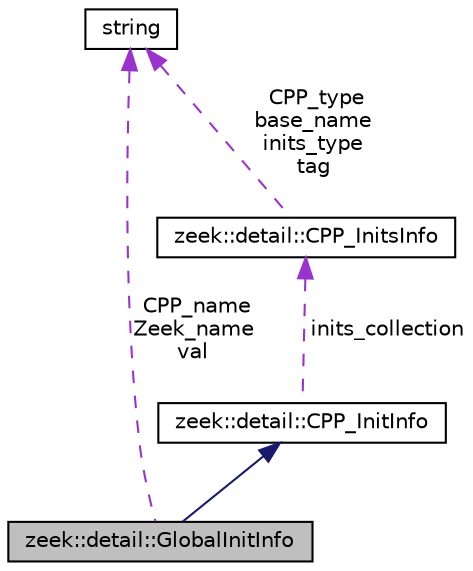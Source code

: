 digraph "zeek::detail::GlobalInitInfo"
{
 // LATEX_PDF_SIZE
  edge [fontname="Helvetica",fontsize="10",labelfontname="Helvetica",labelfontsize="10"];
  node [fontname="Helvetica",fontsize="10",shape=record];
  Node1 [label="zeek::detail::GlobalInitInfo",height=0.2,width=0.4,color="black", fillcolor="grey75", style="filled", fontcolor="black",tooltip=" "];
  Node2 -> Node1 [dir="back",color="midnightblue",fontsize="10",style="solid",fontname="Helvetica"];
  Node2 [label="zeek::detail::CPP_InitInfo",height=0.2,width=0.4,color="black", fillcolor="white", style="filled",URL="$de/dd6/classzeek_1_1detail_1_1CPP__InitInfo.html",tooltip=" "];
  Node3 -> Node2 [dir="back",color="darkorchid3",fontsize="10",style="dashed",label=" inits_collection" ,fontname="Helvetica"];
  Node3 [label="zeek::detail::CPP_InitsInfo",height=0.2,width=0.4,color="black", fillcolor="white", style="filled",URL="$d4/d31/classzeek_1_1detail_1_1CPP__InitsInfo.html",tooltip=" "];
  Node4 -> Node3 [dir="back",color="darkorchid3",fontsize="10",style="dashed",label=" CPP_type\nbase_name\ninits_type\ntag" ,fontname="Helvetica"];
  Node4 [label="string",height=0.2,width=0.4,color="black", fillcolor="white", style="filled",tooltip=" "];
  Node4 -> Node1 [dir="back",color="darkorchid3",fontsize="10",style="dashed",label=" CPP_name\nZeek_name\nval" ,fontname="Helvetica"];
}
